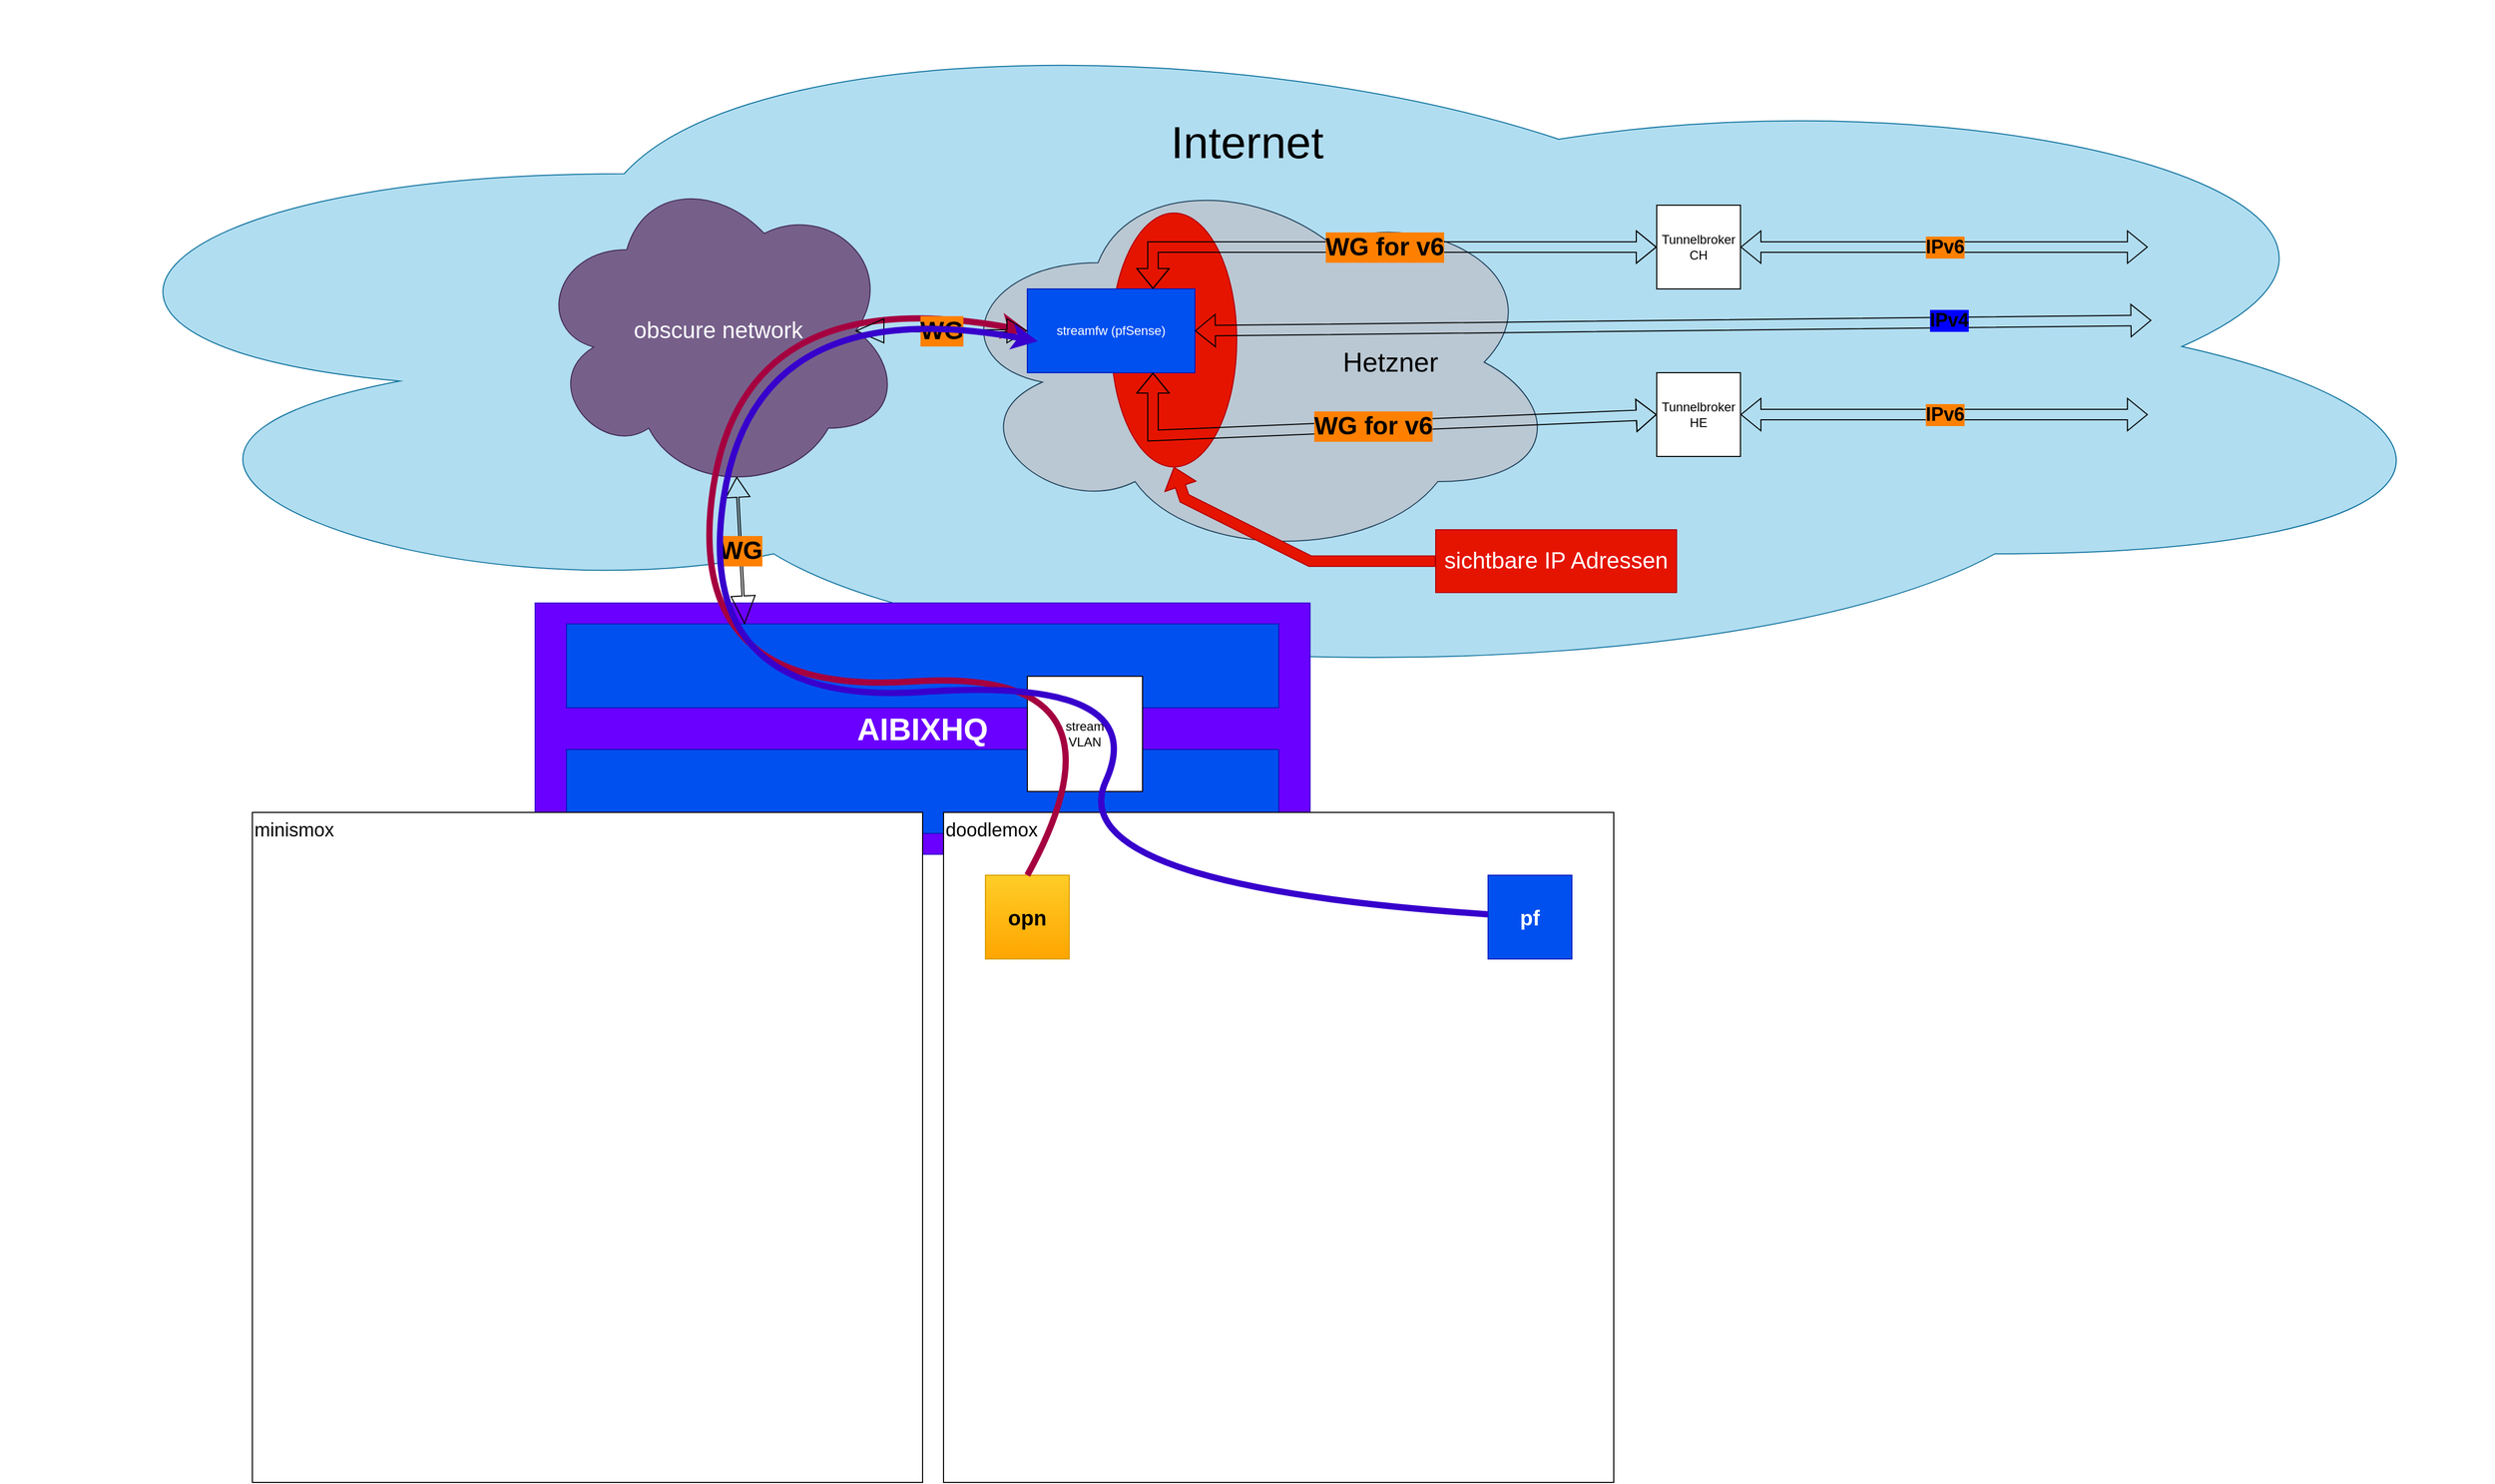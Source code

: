 <mxfile version="23.1.5" type="device">
  <diagram name="Seite-1" id="jFcDa4dhdawdYjDOF9os">
    <mxGraphModel dx="2391" dy="2063" grid="1" gridSize="10" guides="1" tooltips="1" connect="1" arrows="1" fold="1" page="1" pageScale="1" pageWidth="827" pageHeight="1169" math="0" shadow="0">
      <root>
        <mxCell id="0" />
        <mxCell id="1" parent="0" />
        <mxCell id="ukUYaaA_SUoja51lj8XS-20" value="&lt;br style=&quot;font-size: 43px;&quot;&gt;&lt;br style=&quot;font-size: 43px;&quot;&gt;Internet" style="ellipse;shape=cloud;whiteSpace=wrap;html=1;verticalAlign=top;fontSize=43;fillColor=#b1ddf0;strokeColor=#10739e;fontColor=#000000;" parent="1" vertex="1">
          <mxGeometry x="-420" y="-115" width="2380" height="660" as="geometry" />
        </mxCell>
        <mxCell id="ukUYaaA_SUoja51lj8XS-27" value="" style="group" parent="1" vertex="1" connectable="0">
          <mxGeometry x="90" y="460" width="740" height="240" as="geometry" />
        </mxCell>
        <mxCell id="ukUYaaA_SUoja51lj8XS-25" value="AIBIXHQ" style="rounded=0;whiteSpace=wrap;html=1;fontSize=30;fontStyle=1;fillColor=#6a00ff;fontColor=#ffffff;strokeColor=#3700CC;" parent="ukUYaaA_SUoja51lj8XS-27" vertex="1">
          <mxGeometry width="740" height="240" as="geometry" />
        </mxCell>
        <mxCell id="ukUYaaA_SUoja51lj8XS-26" value="" style="group" parent="ukUYaaA_SUoja51lj8XS-27" vertex="1" connectable="0">
          <mxGeometry x="30" y="20" width="680" height="200" as="geometry" />
        </mxCell>
        <mxCell id="ukUYaaA_SUoja51lj8XS-1" value="" style="rounded=0;whiteSpace=wrap;html=1;fillColor=#0050ef;fontColor=#ffffff;strokeColor=#001DBC;" parent="ukUYaaA_SUoja51lj8XS-26" vertex="1">
          <mxGeometry width="680" height="80" as="geometry" />
        </mxCell>
        <mxCell id="ukUYaaA_SUoja51lj8XS-6" value="" style="rounded=0;whiteSpace=wrap;html=1;fillColor=#0050ef;fontColor=#ffffff;strokeColor=#001DBC;" parent="ukUYaaA_SUoja51lj8XS-26" vertex="1">
          <mxGeometry y="120" width="680" height="80" as="geometry" />
        </mxCell>
        <mxCell id="ukUYaaA_SUoja51lj8XS-5" value="stream&lt;br&gt;VLAN" style="whiteSpace=wrap;html=1;aspect=fixed;" parent="ukUYaaA_SUoja51lj8XS-26" vertex="1">
          <mxGeometry x="440" y="50" width="110" height="110" as="geometry" />
        </mxCell>
        <mxCell id="ukUYaaA_SUoja51lj8XS-15" value="Hetzner&amp;nbsp; &amp;nbsp; &amp;nbsp; &amp;nbsp; &amp;nbsp; &amp;nbsp; &amp;nbsp; &amp;nbsp;&amp;nbsp;" style="ellipse;shape=cloud;whiteSpace=wrap;html=1;fillColor=#bac8d3;strokeColor=#23445d;fontColor=#000000;fontSize=26;align=right;" parent="1" vertex="1">
          <mxGeometry x="480" y="40" width="590" height="380" as="geometry" />
        </mxCell>
        <mxCell id="ukUYaaA_SUoja51lj8XS-2" value="obscure network" style="ellipse;shape=cloud;whiteSpace=wrap;html=1;fillColor=#76608a;strokeColor=#432D57;fontColor=#ffffff;fontSize=22;" parent="1" vertex="1">
          <mxGeometry x="90" y="45" width="350" height="310" as="geometry" />
        </mxCell>
        <mxCell id="ukUYaaA_SUoja51lj8XS-3" value="WG" style="shape=flexArrow;endArrow=classic;startArrow=classic;html=1;rounded=0;fontSize=24;labelBackgroundColor=#FF8000;fontColor=#000000;fontStyle=1;exitX=0.25;exitY=0;exitDx=0;exitDy=0;width=2;startSize=8.43;entryX=0.55;entryY=0.95;entryDx=0;entryDy=0;entryPerimeter=0;" parent="1" source="ukUYaaA_SUoja51lj8XS-1" target="ukUYaaA_SUoja51lj8XS-2" edge="1">
          <mxGeometry width="100" height="100" relative="1" as="geometry">
            <mxPoint x="360" y="480" as="sourcePoint" />
            <mxPoint x="460" y="380" as="targetPoint" />
          </mxGeometry>
        </mxCell>
        <mxCell id="ukUYaaA_SUoja51lj8XS-28" value="" style="ellipse;whiteSpace=wrap;html=1;fillColor=#e51400;strokeColor=#B20000;fontColor=#ffffff;" parent="1" vertex="1">
          <mxGeometry x="640" y="87.5" width="120" height="242.5" as="geometry" />
        </mxCell>
        <mxCell id="ukUYaaA_SUoja51lj8XS-4" value="streamfw (pfSense)" style="rounded=0;whiteSpace=wrap;html=1;fillColor=#0050ef;fontColor=#ffffff;strokeColor=#001DBC;" parent="1" vertex="1">
          <mxGeometry x="560" y="160" width="160" height="80" as="geometry" />
        </mxCell>
        <mxCell id="ukUYaaA_SUoja51lj8XS-7" value="minismox" style="whiteSpace=wrap;html=1;aspect=fixed;align=left;verticalAlign=top;fontSize=18;" parent="1" vertex="1">
          <mxGeometry x="-180" y="660" width="640" height="640" as="geometry" />
        </mxCell>
        <mxCell id="ukUYaaA_SUoja51lj8XS-8" value="doodlemox" style="whiteSpace=wrap;html=1;aspect=fixed;align=left;verticalAlign=top;fontSize=18;" parent="1" vertex="1">
          <mxGeometry x="480" y="660" width="640" height="640" as="geometry" />
        </mxCell>
        <mxCell id="ukUYaaA_SUoja51lj8XS-10" value="opn" style="whiteSpace=wrap;html=1;aspect=fixed;fillColor=#ffcd28;gradientColor=#ffa500;strokeColor=#d79b00;fontColor=#000000;fontSize=20;fontStyle=1" parent="1" vertex="1">
          <mxGeometry x="520" y="720" width="80" height="80" as="geometry" />
        </mxCell>
        <mxCell id="ukUYaaA_SUoja51lj8XS-11" value="" style="curved=1;endArrow=classic;html=1;rounded=0;exitX=0.5;exitY=0;exitDx=0;exitDy=0;entryX=0;entryY=0.5;entryDx=0;entryDy=0;strokeWidth=6;fillColor=#d80073;strokeColor=#A50040;" parent="1" source="ukUYaaA_SUoja51lj8XS-10" target="ukUYaaA_SUoja51lj8XS-4" edge="1">
          <mxGeometry width="50" height="50" relative="1" as="geometry">
            <mxPoint x="480" y="460" as="sourcePoint" />
            <mxPoint x="530" y="410" as="targetPoint" />
            <Array as="points">
              <mxPoint x="670" y="520" />
              <mxPoint x="230" y="550" />
              <mxPoint x="290" y="150" />
            </Array>
          </mxGeometry>
        </mxCell>
        <mxCell id="ukUYaaA_SUoja51lj8XS-12" value="WG" style="shape=flexArrow;endArrow=classic;startArrow=classic;html=1;rounded=0;fontSize=24;labelBackgroundColor=#FF8000;fontColor=#000000;fontStyle=1;exitX=0.875;exitY=0.5;exitDx=0;exitDy=0;width=2;startSize=8.43;exitPerimeter=0;" parent="1" source="ukUYaaA_SUoja51lj8XS-2" edge="1">
          <mxGeometry width="100" height="100" relative="1" as="geometry">
            <mxPoint x="487" y="350" as="sourcePoint" />
            <mxPoint x="560" y="200" as="targetPoint" />
          </mxGeometry>
        </mxCell>
        <mxCell id="ukUYaaA_SUoja51lj8XS-13" value="pf" style="whiteSpace=wrap;html=1;aspect=fixed;fontSize=20;fontStyle=1;fillColor=#0050ef;fontColor=#ffffff;strokeColor=#001DBC;" parent="1" vertex="1">
          <mxGeometry x="1000" y="720" width="80" height="80" as="geometry" />
        </mxCell>
        <mxCell id="ukUYaaA_SUoja51lj8XS-14" value="" style="curved=1;endArrow=classic;html=1;rounded=0;entryX=0;entryY=0.5;entryDx=0;entryDy=0;strokeWidth=6;fillColor=#6a00ff;strokeColor=#3700CC;" parent="1" source="ukUYaaA_SUoja51lj8XS-13" edge="1">
          <mxGeometry width="50" height="50" relative="1" as="geometry">
            <mxPoint x="570" y="730" as="sourcePoint" />
            <mxPoint x="570" y="210" as="targetPoint" />
            <Array as="points">
              <mxPoint x="590" y="730" />
              <mxPoint x="680" y="530" />
              <mxPoint x="240" y="560" />
              <mxPoint x="300" y="160" />
            </Array>
          </mxGeometry>
        </mxCell>
        <mxCell id="ukUYaaA_SUoja51lj8XS-16" value="Tunnelbroker CH" style="whiteSpace=wrap;html=1;aspect=fixed;" parent="1" vertex="1">
          <mxGeometry x="1161" y="80" width="80" height="80" as="geometry" />
        </mxCell>
        <mxCell id="ukUYaaA_SUoja51lj8XS-17" value="Tunnelbroker HE" style="whiteSpace=wrap;html=1;aspect=fixed;" parent="1" vertex="1">
          <mxGeometry x="1161" y="240" width="80" height="80" as="geometry" />
        </mxCell>
        <mxCell id="ukUYaaA_SUoja51lj8XS-18" value="WG for v6" style="shape=flexArrow;endArrow=classic;startArrow=classic;html=1;rounded=0;entryX=0;entryY=0.5;entryDx=0;entryDy=0;fontSize=24;fontColor=#000000;labelBackgroundColor=#FF8000;fontStyle=1;exitX=0.75;exitY=0;exitDx=0;exitDy=0;strokeColor=#000000;" parent="1" source="ukUYaaA_SUoja51lj8XS-4" target="ukUYaaA_SUoja51lj8XS-16" edge="1">
          <mxGeometry width="100" height="100" relative="1" as="geometry">
            <mxPoint x="880" y="190" as="sourcePoint" />
            <mxPoint x="980" y="90" as="targetPoint" />
            <Array as="points">
              <mxPoint x="680" y="120" />
            </Array>
          </mxGeometry>
        </mxCell>
        <mxCell id="ukUYaaA_SUoja51lj8XS-19" value="WG for v6" style="shape=flexArrow;endArrow=classic;startArrow=classic;html=1;rounded=0;entryX=0;entryY=0.5;entryDx=0;entryDy=0;exitX=0.75;exitY=1;exitDx=0;exitDy=0;fontSize=24;fontColor=#000000;labelBackgroundColor=#FF8000;fontStyle=1;strokeColor=#000000;" parent="1" source="ukUYaaA_SUoja51lj8XS-4" target="ukUYaaA_SUoja51lj8XS-17" edge="1">
          <mxGeometry width="100" height="100" relative="1" as="geometry">
            <mxPoint x="730" y="198" as="sourcePoint" />
            <mxPoint x="1171" y="130" as="targetPoint" />
            <Array as="points">
              <mxPoint x="680" y="300" />
            </Array>
          </mxGeometry>
        </mxCell>
        <mxCell id="ukUYaaA_SUoja51lj8XS-21" value="IPv4" style="shape=flexArrow;endArrow=classic;startArrow=classic;html=1;rounded=0;exitX=1;exitY=0.5;exitDx=0;exitDy=0;fontSize=18;fontStyle=1;labelBackgroundColor=#0000FF;strokeColor=#000000;" parent="1" source="ukUYaaA_SUoja51lj8XS-4" edge="1">
          <mxGeometry x="0.577" y="2" width="100" height="100" relative="1" as="geometry">
            <mxPoint x="880" y="190" as="sourcePoint" />
            <mxPoint x="1633.368" y="190" as="targetPoint" />
            <mxPoint as="offset" />
          </mxGeometry>
        </mxCell>
        <mxCell id="ukUYaaA_SUoja51lj8XS-22" value="IPv6" style="shape=flexArrow;endArrow=classic;startArrow=classic;html=1;rounded=0;exitX=1;exitY=0.5;exitDx=0;exitDy=0;fontSize=18;fontStyle=1;fontColor=#000000;labelBackgroundColor=#FF8000;strokeColor=#000000;" parent="1" source="ukUYaaA_SUoja51lj8XS-16" edge="1">
          <mxGeometry width="100" height="100" relative="1" as="geometry">
            <mxPoint x="1380" y="120" as="sourcePoint" />
            <mxPoint x="1630" y="120" as="targetPoint" />
          </mxGeometry>
        </mxCell>
        <mxCell id="ukUYaaA_SUoja51lj8XS-23" value="IPv6" style="shape=flexArrow;endArrow=classic;startArrow=classic;html=1;rounded=0;fontSize=18;fontStyle=1;fontColor=#000000;labelBackgroundColor=#FF8000;strokeColor=#000000;" parent="1" source="ukUYaaA_SUoja51lj8XS-17" edge="1">
          <mxGeometry width="100" height="100" relative="1" as="geometry">
            <mxPoint x="1670" y="380" as="sourcePoint" />
            <mxPoint x="1630" y="280" as="targetPoint" />
          </mxGeometry>
        </mxCell>
        <mxCell id="ukUYaaA_SUoja51lj8XS-30" value="sichtbare IP Adressen" style="rounded=0;whiteSpace=wrap;html=1;fontSize=22;fillColor=#e51400;fontColor=#ffffff;strokeColor=#B20000;" parent="1" vertex="1">
          <mxGeometry x="950" y="390" width="230" height="60" as="geometry" />
        </mxCell>
        <mxCell id="ukUYaaA_SUoja51lj8XS-31" value="" style="shape=flexArrow;endArrow=classic;html=1;rounded=0;entryX=0.5;entryY=1;entryDx=0;entryDy=0;exitX=0;exitY=0.5;exitDx=0;exitDy=0;fillColor=#e51400;strokeColor=#B20000;" parent="1" source="ukUYaaA_SUoja51lj8XS-30" target="ukUYaaA_SUoja51lj8XS-28" edge="1">
          <mxGeometry width="50" height="50" relative="1" as="geometry">
            <mxPoint x="640" y="440" as="sourcePoint" />
            <mxPoint x="690" y="390" as="targetPoint" />
            <Array as="points">
              <mxPoint x="830" y="420" />
              <mxPoint x="710" y="360" />
            </Array>
          </mxGeometry>
        </mxCell>
      </root>
    </mxGraphModel>
  </diagram>
</mxfile>
